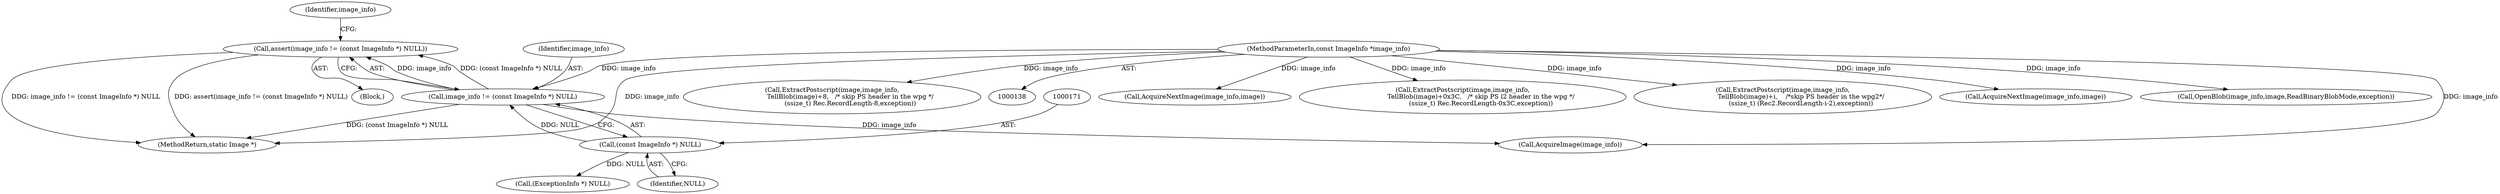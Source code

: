 digraph "0_ImageMagick_4eae304e773bad8a876c3c26fdffac24d4253ae4@API" {
"1000167" [label="(Call,assert(image_info != (const ImageInfo *) NULL))"];
"1000168" [label="(Call,image_info != (const ImageInfo *) NULL)"];
"1000139" [label="(MethodParameterIn,const ImageInfo *image_info)"];
"1000170" [label="(Call,(const ImageInfo *) NULL)"];
"1001163" [label="(Call,AcquireNextImage(image_info,image))"];
"1000167" [label="(Call,assert(image_info != (const ImageInfo *) NULL))"];
"1000176" [label="(Identifier,image_info)"];
"1000169" [label="(Identifier,image_info)"];
"1001208" [label="(Call,ExtractPostscript(image,image_info,\n                  TellBlob(image)+0x3C,   /* skip PS l2 header in the wpg */\n                  (ssize_t) Rec.RecordLength-0x3C,exception))"];
"1000170" [label="(Call,(const ImageInfo *) NULL)"];
"1000182" [label="(Call,(ExceptionInfo *) NULL)"];
"1000139" [label="(MethodParameterIn,const ImageInfo *image_info)"];
"1000168" [label="(Call,image_info != (const ImageInfo *) NULL)"];
"1001823" [label="(Call,ExtractPostscript(image,image_info,\n                  TellBlob(image)+i,    /*skip PS header in the wpg2*/\n                  (ssize_t) (Rec2.RecordLength-i-2),exception))"];
"1000172" [label="(Identifier,NULL)"];
"1000196" [label="(Call,AcquireImage(image_info))"];
"1001772" [label="(Call,AcquireNextImage(image_info,image))"];
"1000141" [label="(Block,)"];
"1000205" [label="(Call,OpenBlob(image_info,image,ReadBinaryBlobMode,exception))"];
"1001954" [label="(MethodReturn,static Image *)"];
"1000610" [label="(Call,ExtractPostscript(image,image_info,\n                  TellBlob(image)+8,   /* skip PS header in the wpg */\n                  (ssize_t) Rec.RecordLength-8,exception))"];
"1000167" -> "1000141"  [label="AST: "];
"1000167" -> "1000168"  [label="CFG: "];
"1000168" -> "1000167"  [label="AST: "];
"1000176" -> "1000167"  [label="CFG: "];
"1000167" -> "1001954"  [label="DDG: image_info != (const ImageInfo *) NULL"];
"1000167" -> "1001954"  [label="DDG: assert(image_info != (const ImageInfo *) NULL)"];
"1000168" -> "1000167"  [label="DDG: image_info"];
"1000168" -> "1000167"  [label="DDG: (const ImageInfo *) NULL"];
"1000168" -> "1000170"  [label="CFG: "];
"1000169" -> "1000168"  [label="AST: "];
"1000170" -> "1000168"  [label="AST: "];
"1000168" -> "1001954"  [label="DDG: (const ImageInfo *) NULL"];
"1000139" -> "1000168"  [label="DDG: image_info"];
"1000170" -> "1000168"  [label="DDG: NULL"];
"1000168" -> "1000196"  [label="DDG: image_info"];
"1000139" -> "1000138"  [label="AST: "];
"1000139" -> "1001954"  [label="DDG: image_info"];
"1000139" -> "1000196"  [label="DDG: image_info"];
"1000139" -> "1000205"  [label="DDG: image_info"];
"1000139" -> "1000610"  [label="DDG: image_info"];
"1000139" -> "1001163"  [label="DDG: image_info"];
"1000139" -> "1001208"  [label="DDG: image_info"];
"1000139" -> "1001772"  [label="DDG: image_info"];
"1000139" -> "1001823"  [label="DDG: image_info"];
"1000170" -> "1000172"  [label="CFG: "];
"1000171" -> "1000170"  [label="AST: "];
"1000172" -> "1000170"  [label="AST: "];
"1000170" -> "1000182"  [label="DDG: NULL"];
}
